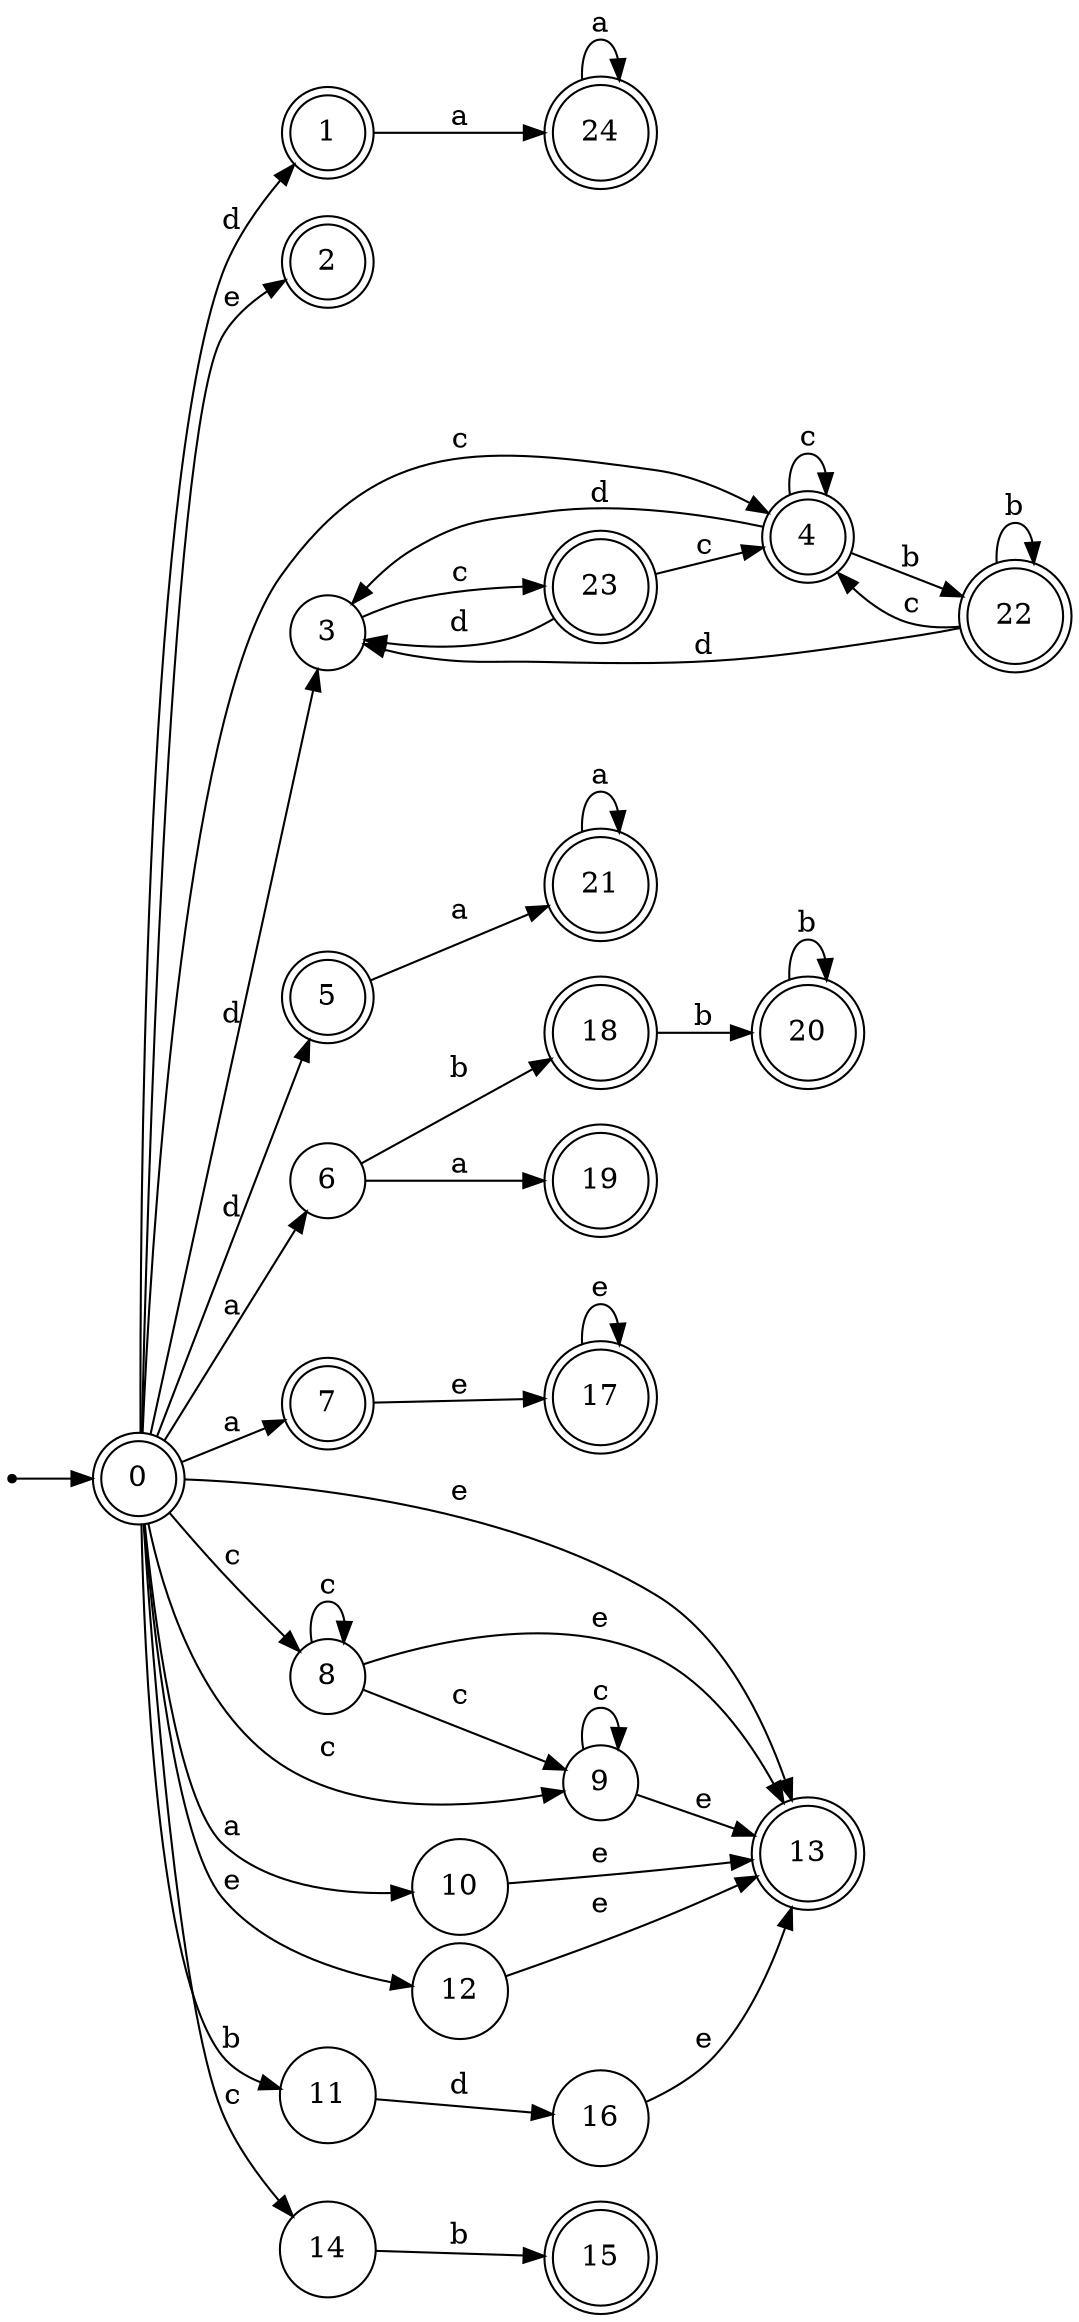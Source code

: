 digraph finite_state_machine {
rankdir=LR;
size="20,20";
node [shape = point]; "dummy0"
node [shape = doublecircle]; "0";"dummy0" -> "0";
node [shape = doublecircle]; "1";node [shape = doublecircle]; "2";node [shape = circle]; "3";
node [shape = doublecircle]; "4";node [shape = doublecircle]; "5";node [shape = circle]; "6";
node [shape = doublecircle]; "7";node [shape = circle]; "8";
node [shape = circle]; "9";
node [shape = circle]; "10";
node [shape = circle]; "11";
node [shape = circle]; "12";
node [shape = doublecircle]; "13";node [shape = circle]; "14";
node [shape = doublecircle]; "15";node [shape = circle]; "16";
node [shape = doublecircle]; "17";node [shape = doublecircle]; "18";node [shape = doublecircle]; "19";node [shape = doublecircle]; "20";node [shape = doublecircle]; "21";node [shape = doublecircle]; "22";node [shape = doublecircle]; "23";node [shape = doublecircle]; "24";"0" -> "1" [label = "d"];
 "0" -> "3" [label = "d"];
 "0" -> "5" [label = "d"];
 "0" -> "2" [label = "e"];
 "0" -> "12" [label = "e"];
 "0" -> "13" [label = "e"];
 "0" -> "8" [label = "c"];
 "0" -> "9" [label = "c"];
 "0" -> "4" [label = "c"];
 "0" -> "14" [label = "c"];
 "0" -> "10" [label = "a"];
 "0" -> "6" [label = "a"];
 "0" -> "7" [label = "a"];
 "0" -> "11" [label = "b"];
 "14" -> "15" [label = "b"];
 "12" -> "13" [label = "e"];
 "11" -> "16" [label = "d"];
 "16" -> "13" [label = "e"];
 "10" -> "13" [label = "e"];
 "9" -> "9" [label = "c"];
 "9" -> "13" [label = "e"];
 "8" -> "8" [label = "c"];
 "8" -> "9" [label = "c"];
 "8" -> "13" [label = "e"];
 "7" -> "17" [label = "e"];
 "17" -> "17" [label = "e"];
 "6" -> "18" [label = "b"];
 "6" -> "19" [label = "a"];
 "18" -> "20" [label = "b"];
 "20" -> "20" [label = "b"];
 "5" -> "21" [label = "a"];
 "21" -> "21" [label = "a"];
 "4" -> "4" [label = "c"];
 "4" -> "22" [label = "b"];
 "4" -> "3" [label = "d"];
 "22" -> "22" [label = "b"];
 "22" -> "4" [label = "c"];
 "22" -> "3" [label = "d"];
 "3" -> "23" [label = "c"];
 "23" -> "3" [label = "d"];
 "23" -> "4" [label = "c"];
 "1" -> "24" [label = "a"];
 "24" -> "24" [label = "a"];
 }
